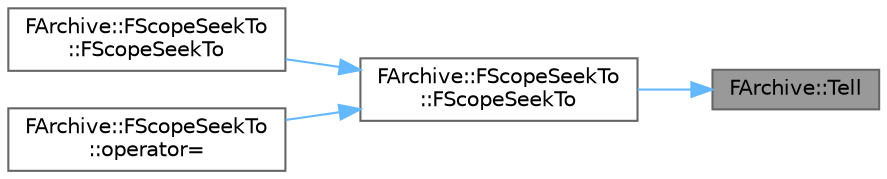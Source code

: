 digraph "FArchive::Tell"
{
 // INTERACTIVE_SVG=YES
 // LATEX_PDF_SIZE
  bgcolor="transparent";
  edge [fontname=Helvetica,fontsize=10,labelfontname=Helvetica,labelfontsize=10];
  node [fontname=Helvetica,fontsize=10,shape=box,height=0.2,width=0.4];
  rankdir="RL";
  Node1 [id="Node000001",label="FArchive::Tell",height=0.2,width=0.4,color="gray40", fillcolor="grey60", style="filled", fontcolor="black",tooltip="Returns the current location within the backing data storage, which can possibly be passed to Seek la..."];
  Node1 -> Node2 [id="edge1_Node000001_Node000002",dir="back",color="steelblue1",style="solid",tooltip=" "];
  Node2 [id="Node000002",label="FArchive::FScopeSeekTo\l::FScopeSeekTo",height=0.2,width=0.4,color="grey40", fillcolor="white", style="filled",URL="$d1/d1a/classFArchive_1_1FScopeSeekTo.html#ab8ed7e9a02bd0e6a09bb4baa952cef1b",tooltip=" "];
  Node2 -> Node3 [id="edge2_Node000002_Node000003",dir="back",color="steelblue1",style="solid",tooltip=" "];
  Node3 [id="Node000003",label="FArchive::FScopeSeekTo\l::FScopeSeekTo",height=0.2,width=0.4,color="grey40", fillcolor="white", style="filled",URL="$d1/d1a/classFArchive_1_1FScopeSeekTo.html#a8b9e9a96a81f7bef2e92cbd75b119195",tooltip=" "];
  Node2 -> Node4 [id="edge3_Node000002_Node000004",dir="back",color="steelblue1",style="solid",tooltip=" "];
  Node4 [id="Node000004",label="FArchive::FScopeSeekTo\l::operator=",height=0.2,width=0.4,color="grey40", fillcolor="white", style="filled",URL="$d1/d1a/classFArchive_1_1FScopeSeekTo.html#a9bf1a1f86c8383ad76448f97a6ce8793",tooltip=" "];
}
